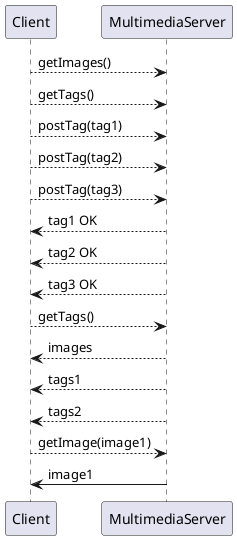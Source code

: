 @startuml

Client --> MultimediaServer: getImages()
Client --> MultimediaServer: getTags()
Client --> MultimediaServer: postTag(tag1)
Client --> MultimediaServer: postTag(tag2)
Client --> MultimediaServer: postTag(tag3)
Client <-- MultimediaServer: tag1 OK
Client <-- MultimediaServer: tag2 OK
Client <-- MultimediaServer: tag3 OK
Client --> MultimediaServer: getTags()
Client <-- MultimediaServer: images
Client <-- MultimediaServer: tags1
Client <-- MultimediaServer: tags2
Client --> MultimediaServer: getImage(image1)
Client <- MultimediaServer: image1


@enduml